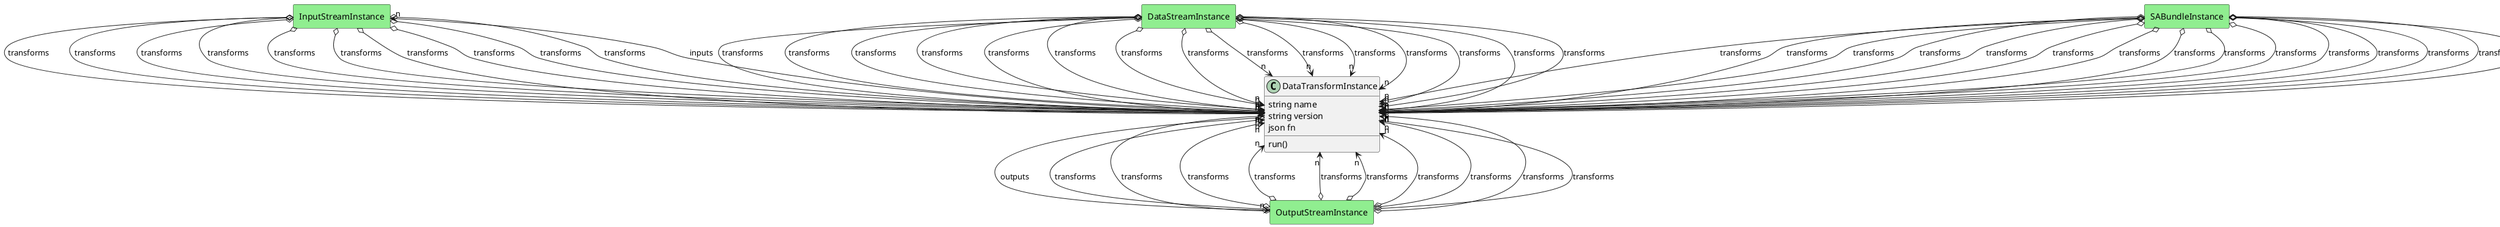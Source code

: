 @startuml

class "DataTransformInstance" as Model {
 string name
 string version
 json fn

 run()
 
}

rectangle "InputStreamInstance" as InputStreamInstance #lightblue {
}

Model o--> "n" InputStreamInstance : inputs


rectangle "OutputStreamInstance" as OutputStreamInstance #lightblue {
}

Model o--> "n" OutputStreamInstance : outputs




    rectangle "DataStreamInstance" as DataStreamInstance #lightgreen {
    }
    
        DataStreamInstance   o--> "n" Model : "transforms"
    
    rectangle "SABundleInstance" as SABundleInstance #lightgreen {
    }
    
        SABundleInstance   o--> "n" Model : "transforms"
    
    rectangle "DataStreamInstance" as DataStreamInstance #lightgreen {
    }
    
        DataStreamInstance   o--> "n" Model : "transforms"
    
    rectangle "SABundleInstance" as SABundleInstance #lightgreen {
    }
    
        SABundleInstance   o--> "n" Model : "transforms"
    
    rectangle "DataStreamInstance" as DataStreamInstance #lightgreen {
    }
    
        DataStreamInstance   o--> "n" Model : "transforms"
    
    rectangle "SABundleInstance" as SABundleInstance #lightgreen {
    }
    
        SABundleInstance   o--> "n" Model : "transforms"
    
    rectangle "DataStreamInstance" as DataStreamInstance #lightgreen {
    }
    
        DataStreamInstance   o--> "n" Model : "transforms"
    
    rectangle "SABundleInstance" as SABundleInstance #lightgreen {
    }
    
        SABundleInstance   o--> "n" Model : "transforms"
    
    rectangle "DataStreamInstance" as DataStreamInstance #lightgreen {
    }
    
        DataStreamInstance   o--> "n" Model : "transforms"
    
    rectangle "SABundleInstance" as SABundleInstance #lightgreen {
    }
    
        SABundleInstance   o--> "n" Model : "transforms"
    
    rectangle "DataStreamInstance" as DataStreamInstance #lightgreen {
    }
    
        DataStreamInstance   o--> "n" Model : "transforms"
    
    rectangle "InputStreamInstance" as InputStreamInstance #lightgreen {
    }
    
        InputStreamInstance   o--> "n" Model : "transforms"
    
    rectangle "OutputStreamInstance" as OutputStreamInstance #lightgreen {
    }
    
        OutputStreamInstance   o--> "n" Model : "transforms"
    
    rectangle "SABundleInstance" as SABundleInstance #lightgreen {
    }
    
        SABundleInstance   o--> "n" Model : "transforms"
    
    rectangle "DataStreamInstance" as DataStreamInstance #lightgreen {
    }
    
        DataStreamInstance   o--> "n" Model : "transforms"
    
    rectangle "InputStreamInstance" as InputStreamInstance #lightgreen {
    }
    
        InputStreamInstance   o--> "n" Model : "transforms"
    
    rectangle "OutputStreamInstance" as OutputStreamInstance #lightgreen {
    }
    
        OutputStreamInstance   o--> "n" Model : "transforms"
    
    rectangle "SABundleInstance" as SABundleInstance #lightgreen {
    }
    
        SABundleInstance   o--> "n" Model : "transforms"
    
    rectangle "DataStreamInstance" as DataStreamInstance #lightgreen {
    }
    
        DataStreamInstance   o--> "n" Model : "transforms"
    
    rectangle "InputStreamInstance" as InputStreamInstance #lightgreen {
    }
    
        InputStreamInstance   o--> "n" Model : "transforms"
    
    rectangle "OutputStreamInstance" as OutputStreamInstance #lightgreen {
    }
    
        OutputStreamInstance   o--> "n" Model : "transforms"
    
    rectangle "SABundleInstance" as SABundleInstance #lightgreen {
    }
    
        SABundleInstance   o--> "n" Model : "transforms"
    
    rectangle "DataStreamInstance" as DataStreamInstance #lightgreen {
    }
    
        DataStreamInstance   o--> "n" Model : "transforms"
    
    rectangle "InputStreamInstance" as InputStreamInstance #lightgreen {
    }
    
        InputStreamInstance   o--> "n" Model : "transforms"
    
    rectangle "OutputStreamInstance" as OutputStreamInstance #lightgreen {
    }
    
        OutputStreamInstance   o--> "n" Model : "transforms"
    
    rectangle "SABundleInstance" as SABundleInstance #lightgreen {
    }
    
        SABundleInstance   o--> "n" Model : "transforms"
    
    rectangle "DataStreamInstance" as DataStreamInstance #lightgreen {
    }
    
        DataStreamInstance   o--> "n" Model : "transforms"
    
    rectangle "InputStreamInstance" as InputStreamInstance #lightgreen {
    }
    
        InputStreamInstance   o--> "n" Model : "transforms"
    
    rectangle "OutputStreamInstance" as OutputStreamInstance #lightgreen {
    }
    
        OutputStreamInstance   o--> "n" Model : "transforms"
    
    rectangle "SABundleInstance" as SABundleInstance #lightgreen {
    }
    
        SABundleInstance   o--> "n" Model : "transforms"
    
    rectangle "DataStreamInstance" as DataStreamInstance #lightgreen {
    }
    
        DataStreamInstance   o--> "n" Model : "transforms"
    
    rectangle "InputStreamInstance" as InputStreamInstance #lightgreen {
    }
    
        InputStreamInstance   o--> "n" Model : "transforms"
    
    rectangle "OutputStreamInstance" as OutputStreamInstance #lightgreen {
    }
    
        OutputStreamInstance   o--> "n" Model : "transforms"
    
    rectangle "SABundleInstance" as SABundleInstance #lightgreen {
    }
    
        SABundleInstance   o--> "n" Model : "transforms"
    
    rectangle "DataStreamInstance" as DataStreamInstance #lightgreen {
    }
    
        DataStreamInstance   o--> "n" Model : "transforms"
    
    rectangle "InputStreamInstance" as InputStreamInstance #lightgreen {
    }
    
        InputStreamInstance   o--> "n" Model : "transforms"
    
    rectangle "OutputStreamInstance" as OutputStreamInstance #lightgreen {
    }
    
        OutputStreamInstance   o--> "n" Model : "transforms"
    
    rectangle "SABundleInstance" as SABundleInstance #lightgreen {
    }
    
        SABundleInstance   o--> "n" Model : "transforms"
    
    rectangle "DataStreamInstance" as DataStreamInstance #lightgreen {
    }
    
        DataStreamInstance   o--> "n" Model : "transforms"
    
    rectangle "InputStreamInstance" as InputStreamInstance #lightgreen {
    }
    
        InputStreamInstance   o--> "n" Model : "transforms"
    
    rectangle "OutputStreamInstance" as OutputStreamInstance #lightgreen {
    }
    
        OutputStreamInstance   o--> "n" Model : "transforms"
    
    rectangle "SABundleInstance" as SABundleInstance #lightgreen {
    }
    
        SABundleInstance   o--> "n" Model : "transforms"
    
    rectangle "DataStreamInstance" as DataStreamInstance #lightgreen {
    }
    
        DataStreamInstance   o--> "n" Model : "transforms"
    
    rectangle "InputStreamInstance" as InputStreamInstance #lightgreen {
    }
    
        InputStreamInstance   o--> "n" Model : "transforms"
    
    rectangle "OutputStreamInstance" as OutputStreamInstance #lightgreen {
    }
    
        OutputStreamInstance   o--> "n" Model : "transforms"
    
    rectangle "SABundleInstance" as SABundleInstance #lightgreen {
    }
    
        SABundleInstance   o--> "n" Model : "transforms"
    
    rectangle "DataStreamInstance" as DataStreamInstance #lightgreen {
    }
    
        DataStreamInstance   o--> "n" Model : "transforms"
    
    rectangle "InputStreamInstance" as InputStreamInstance #lightgreen {
    }
    
        InputStreamInstance   o--> "n" Model : "transforms"
    
    rectangle "OutputStreamInstance" as OutputStreamInstance #lightgreen {
    }
    
        OutputStreamInstance   o--> "n" Model : "transforms"
    
    rectangle "SABundleInstance" as SABundleInstance #lightgreen {
    }
    
        SABundleInstance   o--> "n" Model : "transforms"
    

@enduml
